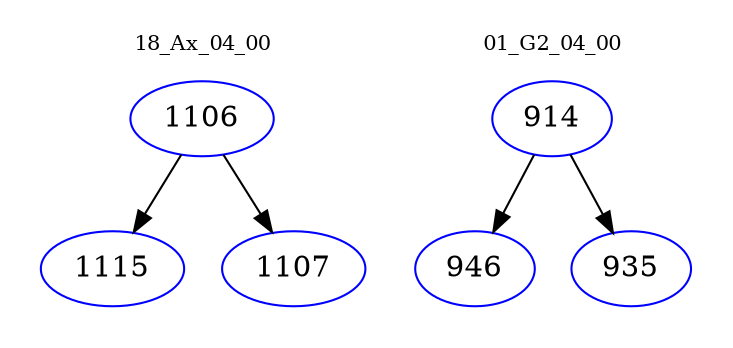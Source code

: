 digraph{
subgraph cluster_0 {
color = white
label = "18_Ax_04_00";
fontsize=10;
T0_1106 [label="1106", color="blue"]
T0_1106 -> T0_1115 [color="black"]
T0_1115 [label="1115", color="blue"]
T0_1106 -> T0_1107 [color="black"]
T0_1107 [label="1107", color="blue"]
}
subgraph cluster_1 {
color = white
label = "01_G2_04_00";
fontsize=10;
T1_914 [label="914", color="blue"]
T1_914 -> T1_946 [color="black"]
T1_946 [label="946", color="blue"]
T1_914 -> T1_935 [color="black"]
T1_935 [label="935", color="blue"]
}
}
